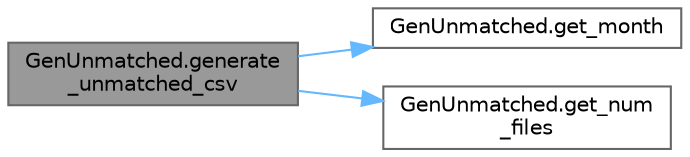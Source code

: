 digraph "GenUnmatched.generate_unmatched_csv"
{
 // LATEX_PDF_SIZE
  bgcolor="transparent";
  edge [fontname=Helvetica,fontsize=10,labelfontname=Helvetica,labelfontsize=10];
  node [fontname=Helvetica,fontsize=10,shape=box,height=0.2,width=0.4];
  rankdir="LR";
  Node1 [id="Node000001",label="GenUnmatched.generate\l_unmatched_csv",height=0.2,width=0.4,color="gray40", fillcolor="grey60", style="filled", fontcolor="black",tooltip=" "];
  Node1 -> Node2 [id="edge3_Node000001_Node000002",color="steelblue1",style="solid",tooltip=" "];
  Node2 [id="Node000002",label="GenUnmatched.get_month",height=0.2,width=0.4,color="grey40", fillcolor="white", style="filled",URL="$namespace_gen_unmatched.html#a3a0afb938e1db277570479a49050da32",tooltip=" "];
  Node1 -> Node3 [id="edge4_Node000001_Node000003",color="steelblue1",style="solid",tooltip=" "];
  Node3 [id="Node000003",label="GenUnmatched.get_num\l_files",height=0.2,width=0.4,color="grey40", fillcolor="white", style="filled",URL="$namespace_gen_unmatched.html#ae7290d868393519f9b28d6efa8fff0ae",tooltip=" "];
}
